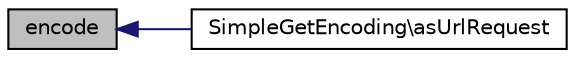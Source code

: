 digraph "encode"
{
  edge [fontname="Helvetica",fontsize="10",labelfontname="Helvetica",labelfontsize="10"];
  node [fontname="Helvetica",fontsize="10",shape=record];
  rankdir="LR";
  Node1 [label="encode",height=0.2,width=0.4,color="black", fillcolor="grey75", style="filled" fontcolor="black"];
  Node1 -> Node2 [dir="back",color="midnightblue",fontsize="10",style="solid",fontname="Helvetica"];
  Node2 [label="SimpleGetEncoding\\asUrlRequest",height=0.2,width=0.4,color="black", fillcolor="white", style="filled",URL="$class_simple_get_encoding.html#aa666df5a80270baf9e9c9266de637fb8"];
}
